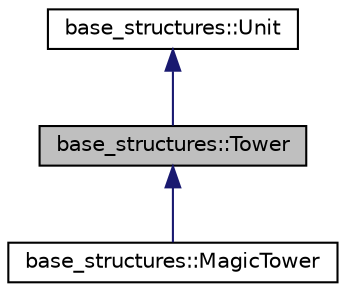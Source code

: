 digraph "base_structures::Tower"
{
  edge [fontname="Helvetica",fontsize="10",labelfontname="Helvetica",labelfontsize="10"];
  node [fontname="Helvetica",fontsize="10",shape=record];
  Node0 [label="base_structures::Tower",height=0.2,width=0.4,color="black", fillcolor="grey75", style="filled", fontcolor="black"];
  Node1 -> Node0 [dir="back",color="midnightblue",fontsize="10",style="solid",fontname="Helvetica"];
  Node1 [label="base_structures::Unit",height=0.2,width=0.4,color="black", fillcolor="white", style="filled",URL="$classbase__structures_1_1Unit.html",tooltip="Abstarct unit class. "];
  Node0 -> Node2 [dir="back",color="midnightblue",fontsize="10",style="solid",fontname="Helvetica"];
  Node2 [label="base_structures::MagicTower",height=0.2,width=0.4,color="black", fillcolor="white", style="filled",URL="$classbase__structures_1_1MagicTower.html",tooltip="Magic tower unit class. "];
}
